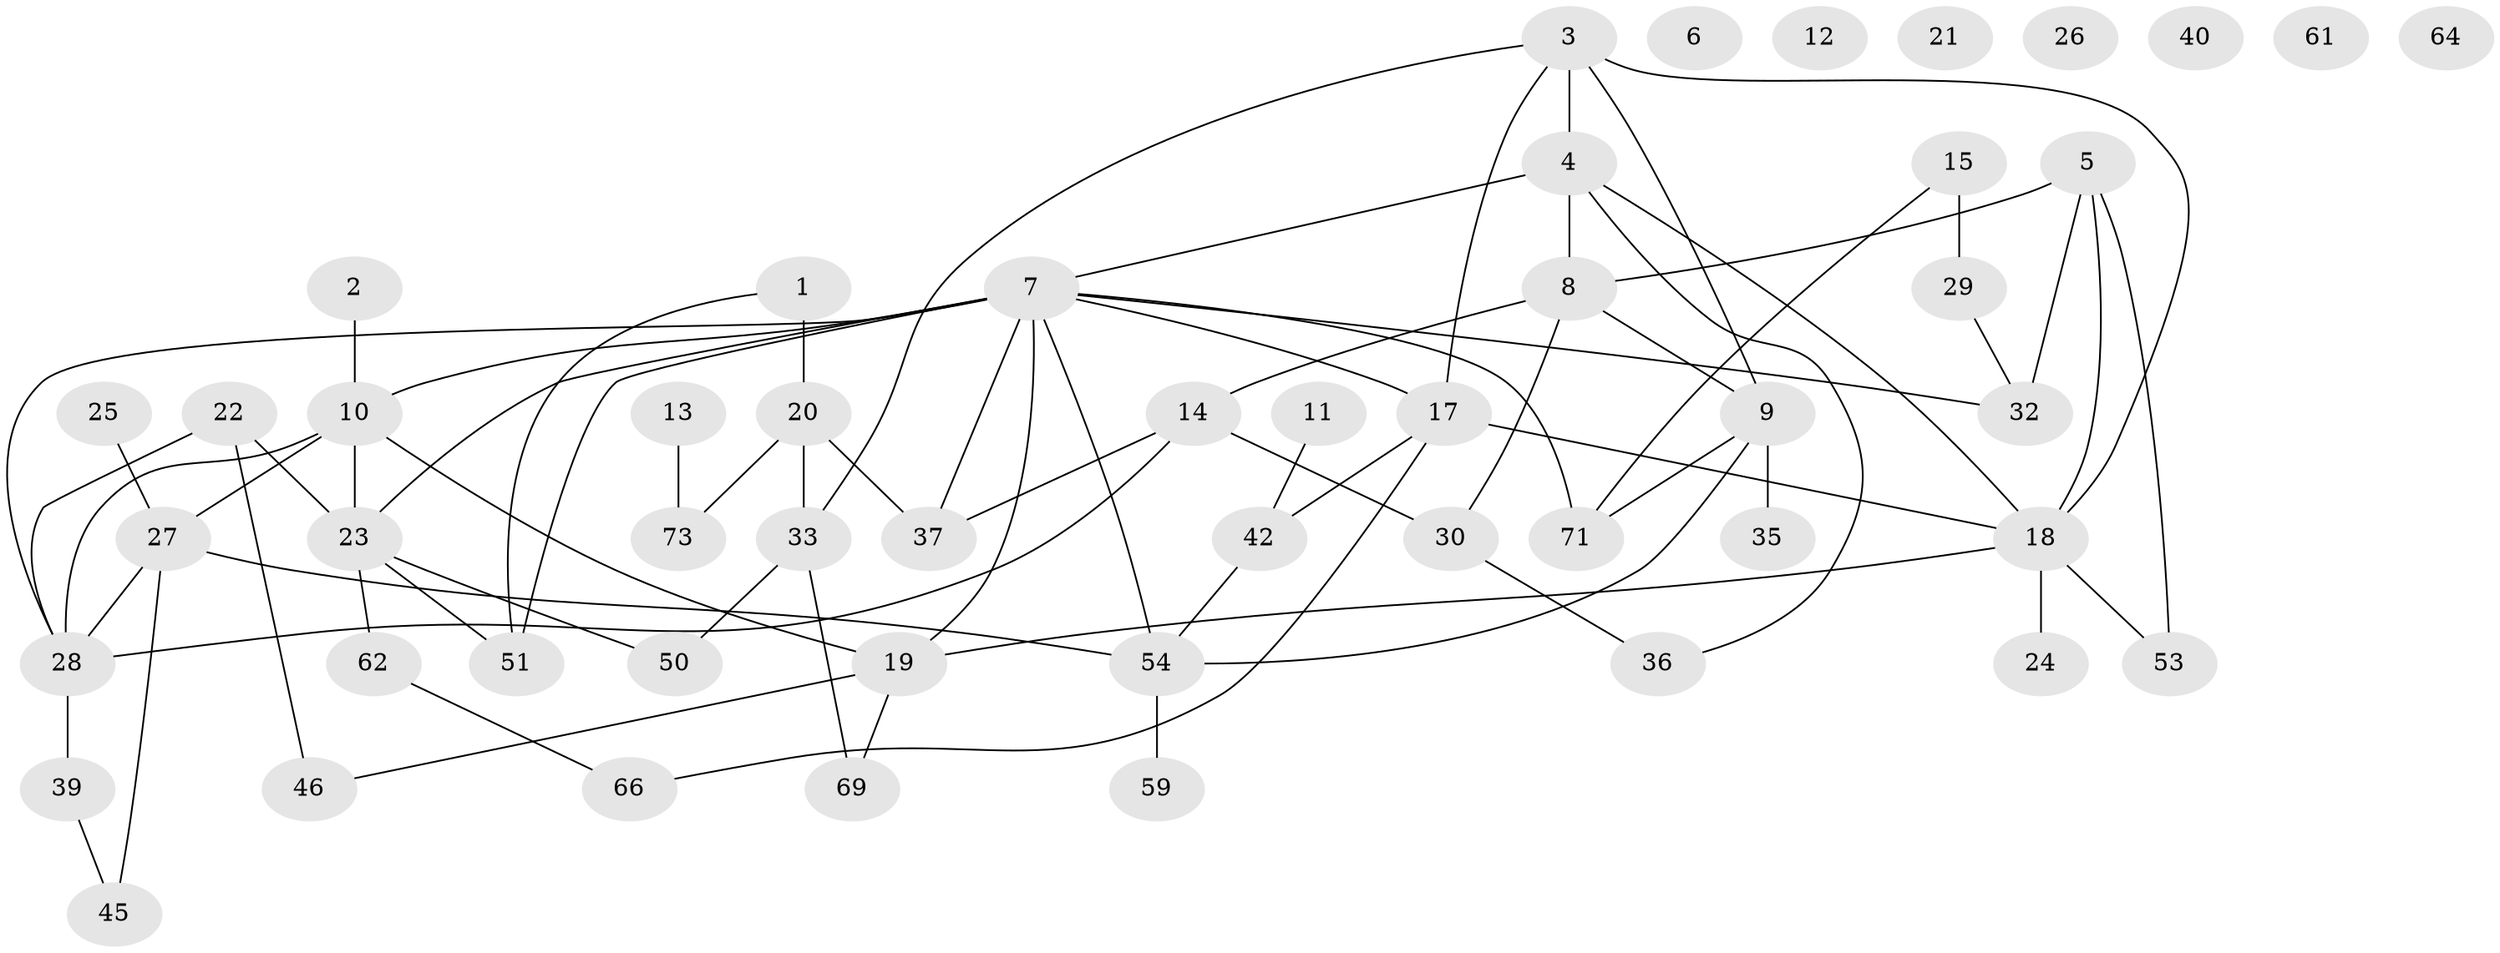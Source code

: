 // Generated by graph-tools (version 1.1) at 2025/23/03/03/25 07:23:25]
// undirected, 51 vertices, 73 edges
graph export_dot {
graph [start="1"]
  node [color=gray90,style=filled];
  1 [super="+34"];
  2;
  3 [super="+16"];
  4 [super="+56"];
  5 [super="+44"];
  6;
  7 [super="+47"];
  8 [super="+41"];
  9 [super="+67"];
  10 [super="+31"];
  11;
  12;
  13;
  14 [super="+58"];
  15;
  17 [super="+63"];
  18 [super="+65"];
  19 [super="+48"];
  20 [super="+57"];
  21;
  22 [super="+52"];
  23 [super="+38"];
  24;
  25;
  26;
  27 [super="+49"];
  28 [super="+43"];
  29;
  30;
  32 [super="+68"];
  33 [super="+55"];
  35;
  36;
  37;
  39;
  40;
  42;
  45;
  46 [super="+60"];
  50;
  51;
  53;
  54 [super="+70"];
  59;
  61;
  62;
  64;
  66;
  69;
  71 [super="+72"];
  73;
  1 -- 51;
  1 -- 20 [weight=2];
  2 -- 10;
  3 -- 9;
  3 -- 33;
  3 -- 18;
  3 -- 17;
  3 -- 4;
  4 -- 18;
  4 -- 7;
  4 -- 8;
  4 -- 36;
  5 -- 32;
  5 -- 18;
  5 -- 53;
  5 -- 8;
  7 -- 28;
  7 -- 32;
  7 -- 51;
  7 -- 17;
  7 -- 19;
  7 -- 37;
  7 -- 23;
  7 -- 54;
  7 -- 10;
  7 -- 71;
  8 -- 14;
  8 -- 9;
  8 -- 30;
  9 -- 54;
  9 -- 35;
  9 -- 71;
  10 -- 19;
  10 -- 27;
  10 -- 23;
  10 -- 28;
  11 -- 42;
  13 -- 73;
  14 -- 37;
  14 -- 28;
  14 -- 30;
  15 -- 29;
  15 -- 71;
  17 -- 42;
  17 -- 18;
  17 -- 66;
  18 -- 19;
  18 -- 24;
  18 -- 53;
  19 -- 46;
  19 -- 69;
  20 -- 37;
  20 -- 33;
  20 -- 73;
  22 -- 28 [weight=2];
  22 -- 23;
  22 -- 46;
  23 -- 51;
  23 -- 50;
  23 -- 62;
  25 -- 27;
  27 -- 45;
  27 -- 28;
  27 -- 54 [weight=2];
  28 -- 39;
  29 -- 32;
  30 -- 36;
  33 -- 50;
  33 -- 69;
  39 -- 45;
  42 -- 54;
  54 -- 59;
  62 -- 66;
}
